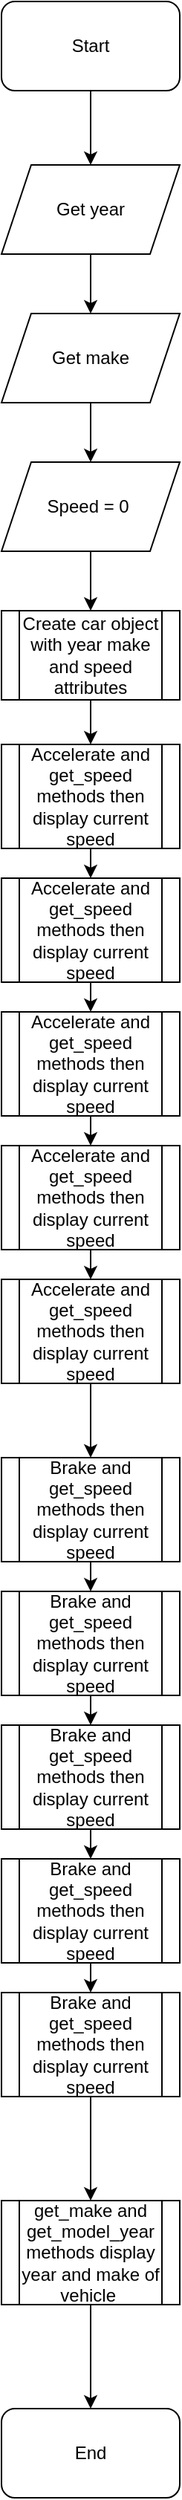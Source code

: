 <mxfile version="21.6.1" type="device">
  <diagram id="C5RBs43oDa-KdzZeNtuy" name="Page-1">
    <mxGraphModel dx="636" dy="393" grid="1" gridSize="10" guides="1" tooltips="1" connect="1" arrows="1" fold="1" page="1" pageScale="1" pageWidth="827" pageHeight="1169" math="0" shadow="0">
      <root>
        <mxCell id="WIyWlLk6GJQsqaUBKTNV-0" />
        <mxCell id="WIyWlLk6GJQsqaUBKTNV-1" parent="WIyWlLk6GJQsqaUBKTNV-0" />
        <mxCell id="tIAyC1UcP9B2SZbmWJBC-0" value="Start" style="rounded=1;whiteSpace=wrap;html=1;" vertex="1" parent="WIyWlLk6GJQsqaUBKTNV-1">
          <mxGeometry x="280" y="20" width="120" height="60" as="geometry" />
        </mxCell>
        <mxCell id="tIAyC1UcP9B2SZbmWJBC-1" value="Get year" style="shape=parallelogram;perimeter=parallelogramPerimeter;whiteSpace=wrap;html=1;fixedSize=1;" vertex="1" parent="WIyWlLk6GJQsqaUBKTNV-1">
          <mxGeometry x="280" y="130" width="120" height="60" as="geometry" />
        </mxCell>
        <mxCell id="tIAyC1UcP9B2SZbmWJBC-2" value="Get make" style="shape=parallelogram;perimeter=parallelogramPerimeter;whiteSpace=wrap;html=1;fixedSize=1;" vertex="1" parent="WIyWlLk6GJQsqaUBKTNV-1">
          <mxGeometry x="280" y="230" width="120" height="60" as="geometry" />
        </mxCell>
        <mxCell id="tIAyC1UcP9B2SZbmWJBC-3" value="Speed = 0&amp;nbsp;" style="shape=parallelogram;perimeter=parallelogramPerimeter;whiteSpace=wrap;html=1;fixedSize=1;" vertex="1" parent="WIyWlLk6GJQsqaUBKTNV-1">
          <mxGeometry x="280" y="330" width="120" height="60" as="geometry" />
        </mxCell>
        <mxCell id="tIAyC1UcP9B2SZbmWJBC-4" value="Create car object with year make and speed attributes" style="shape=process;whiteSpace=wrap;html=1;backgroundOutline=1;" vertex="1" parent="WIyWlLk6GJQsqaUBKTNV-1">
          <mxGeometry x="280" y="430" width="120" height="60" as="geometry" />
        </mxCell>
        <mxCell id="tIAyC1UcP9B2SZbmWJBC-5" value="Accelerate and get_speed methods then display current speed" style="shape=process;whiteSpace=wrap;html=1;backgroundOutline=1;" vertex="1" parent="WIyWlLk6GJQsqaUBKTNV-1">
          <mxGeometry x="280" y="520" width="120" height="70" as="geometry" />
        </mxCell>
        <mxCell id="tIAyC1UcP9B2SZbmWJBC-10" value="Accelerate and get_speed methods then display current speed" style="shape=process;whiteSpace=wrap;html=1;backgroundOutline=1;" vertex="1" parent="WIyWlLk6GJQsqaUBKTNV-1">
          <mxGeometry x="280" y="610" width="120" height="70" as="geometry" />
        </mxCell>
        <mxCell id="tIAyC1UcP9B2SZbmWJBC-11" value="Accelerate and get_speed methods then display current speed" style="shape=process;whiteSpace=wrap;html=1;backgroundOutline=1;" vertex="1" parent="WIyWlLk6GJQsqaUBKTNV-1">
          <mxGeometry x="280" y="700" width="120" height="70" as="geometry" />
        </mxCell>
        <mxCell id="tIAyC1UcP9B2SZbmWJBC-12" value="Accelerate and get_speed methods then display current speed" style="shape=process;whiteSpace=wrap;html=1;backgroundOutline=1;" vertex="1" parent="WIyWlLk6GJQsqaUBKTNV-1">
          <mxGeometry x="280" y="790" width="120" height="70" as="geometry" />
        </mxCell>
        <mxCell id="tIAyC1UcP9B2SZbmWJBC-13" value="Accelerate and get_speed methods then display current speed" style="shape=process;whiteSpace=wrap;html=1;backgroundOutline=1;" vertex="1" parent="WIyWlLk6GJQsqaUBKTNV-1">
          <mxGeometry x="280" y="880" width="120" height="70" as="geometry" />
        </mxCell>
        <mxCell id="tIAyC1UcP9B2SZbmWJBC-14" value="Brake and get_speed methods then display current speed" style="shape=process;whiteSpace=wrap;html=1;backgroundOutline=1;" vertex="1" parent="WIyWlLk6GJQsqaUBKTNV-1">
          <mxGeometry x="280" y="1000" width="120" height="70" as="geometry" />
        </mxCell>
        <mxCell id="tIAyC1UcP9B2SZbmWJBC-15" value="Brake and get_speed methods then display current speed" style="shape=process;whiteSpace=wrap;html=1;backgroundOutline=1;" vertex="1" parent="WIyWlLk6GJQsqaUBKTNV-1">
          <mxGeometry x="280" y="1090" width="120" height="70" as="geometry" />
        </mxCell>
        <mxCell id="tIAyC1UcP9B2SZbmWJBC-16" value="Brake and get_speed methods then display current speed" style="shape=process;whiteSpace=wrap;html=1;backgroundOutline=1;" vertex="1" parent="WIyWlLk6GJQsqaUBKTNV-1">
          <mxGeometry x="280" y="1180" width="120" height="70" as="geometry" />
        </mxCell>
        <mxCell id="tIAyC1UcP9B2SZbmWJBC-17" value="Brake and get_speed methods then display current speed" style="shape=process;whiteSpace=wrap;html=1;backgroundOutline=1;" vertex="1" parent="WIyWlLk6GJQsqaUBKTNV-1">
          <mxGeometry x="280" y="1270" width="120" height="70" as="geometry" />
        </mxCell>
        <mxCell id="tIAyC1UcP9B2SZbmWJBC-18" value="Brake and get_speed methods then display current speed" style="shape=process;whiteSpace=wrap;html=1;backgroundOutline=1;" vertex="1" parent="WIyWlLk6GJQsqaUBKTNV-1">
          <mxGeometry x="280" y="1360" width="120" height="70" as="geometry" />
        </mxCell>
        <mxCell id="tIAyC1UcP9B2SZbmWJBC-19" value="get_make and get_model_year methods display year and make of vehicle&amp;nbsp;" style="shape=process;whiteSpace=wrap;html=1;backgroundOutline=1;" vertex="1" parent="WIyWlLk6GJQsqaUBKTNV-1">
          <mxGeometry x="280" y="1500" width="120" height="70" as="geometry" />
        </mxCell>
        <mxCell id="tIAyC1UcP9B2SZbmWJBC-20" value="End" style="rounded=1;whiteSpace=wrap;html=1;" vertex="1" parent="WIyWlLk6GJQsqaUBKTNV-1">
          <mxGeometry x="280" y="1640" width="120" height="60" as="geometry" />
        </mxCell>
        <mxCell id="tIAyC1UcP9B2SZbmWJBC-21" value="" style="endArrow=classic;html=1;rounded=0;entryX=0.5;entryY=0;entryDx=0;entryDy=0;" edge="1" parent="WIyWlLk6GJQsqaUBKTNV-1" source="tIAyC1UcP9B2SZbmWJBC-19" target="tIAyC1UcP9B2SZbmWJBC-20">
          <mxGeometry width="50" height="50" relative="1" as="geometry">
            <mxPoint x="160" y="1630" as="sourcePoint" />
            <mxPoint x="210" y="1580" as="targetPoint" />
          </mxGeometry>
        </mxCell>
        <mxCell id="tIAyC1UcP9B2SZbmWJBC-22" value="" style="endArrow=classic;html=1;rounded=0;" edge="1" parent="WIyWlLk6GJQsqaUBKTNV-1" source="tIAyC1UcP9B2SZbmWJBC-18" target="tIAyC1UcP9B2SZbmWJBC-19">
          <mxGeometry width="50" height="50" relative="1" as="geometry">
            <mxPoint x="370" y="1470" as="sourcePoint" />
            <mxPoint x="420" y="1420" as="targetPoint" />
          </mxGeometry>
        </mxCell>
        <mxCell id="tIAyC1UcP9B2SZbmWJBC-23" value="" style="endArrow=classic;html=1;rounded=0;" edge="1" parent="WIyWlLk6GJQsqaUBKTNV-1" source="tIAyC1UcP9B2SZbmWJBC-17" target="tIAyC1UcP9B2SZbmWJBC-18">
          <mxGeometry width="50" height="50" relative="1" as="geometry">
            <mxPoint x="370" y="1380" as="sourcePoint" />
            <mxPoint x="420" y="1330" as="targetPoint" />
          </mxGeometry>
        </mxCell>
        <mxCell id="tIAyC1UcP9B2SZbmWJBC-24" value="" style="endArrow=classic;html=1;rounded=0;" edge="1" parent="WIyWlLk6GJQsqaUBKTNV-1" source="tIAyC1UcP9B2SZbmWJBC-16" target="tIAyC1UcP9B2SZbmWJBC-17">
          <mxGeometry width="50" height="50" relative="1" as="geometry">
            <mxPoint x="370" y="1280" as="sourcePoint" />
            <mxPoint x="420" y="1230" as="targetPoint" />
          </mxGeometry>
        </mxCell>
        <mxCell id="tIAyC1UcP9B2SZbmWJBC-25" value="" style="endArrow=classic;html=1;rounded=0;" edge="1" parent="WIyWlLk6GJQsqaUBKTNV-1" source="tIAyC1UcP9B2SZbmWJBC-15" target="tIAyC1UcP9B2SZbmWJBC-16">
          <mxGeometry width="50" height="50" relative="1" as="geometry">
            <mxPoint x="150" y="1240" as="sourcePoint" />
            <mxPoint x="200" y="1190" as="targetPoint" />
          </mxGeometry>
        </mxCell>
        <mxCell id="tIAyC1UcP9B2SZbmWJBC-26" value="" style="endArrow=classic;html=1;rounded=0;" edge="1" parent="WIyWlLk6GJQsqaUBKTNV-1" source="tIAyC1UcP9B2SZbmWJBC-14" target="tIAyC1UcP9B2SZbmWJBC-15">
          <mxGeometry width="50" height="50" relative="1" as="geometry">
            <mxPoint x="160" y="1140" as="sourcePoint" />
            <mxPoint x="210" y="1090" as="targetPoint" />
          </mxGeometry>
        </mxCell>
        <mxCell id="tIAyC1UcP9B2SZbmWJBC-27" value="" style="endArrow=classic;html=1;rounded=0;" edge="1" parent="WIyWlLk6GJQsqaUBKTNV-1" source="tIAyC1UcP9B2SZbmWJBC-13" target="tIAyC1UcP9B2SZbmWJBC-14">
          <mxGeometry width="50" height="50" relative="1" as="geometry">
            <mxPoint x="160" y="1020" as="sourcePoint" />
            <mxPoint x="210" y="970" as="targetPoint" />
          </mxGeometry>
        </mxCell>
        <mxCell id="tIAyC1UcP9B2SZbmWJBC-28" value="" style="endArrow=classic;html=1;rounded=0;" edge="1" parent="WIyWlLk6GJQsqaUBKTNV-1" source="tIAyC1UcP9B2SZbmWJBC-12" target="tIAyC1UcP9B2SZbmWJBC-13">
          <mxGeometry width="50" height="50" relative="1" as="geometry">
            <mxPoint x="150" y="940" as="sourcePoint" />
            <mxPoint x="200" y="890" as="targetPoint" />
          </mxGeometry>
        </mxCell>
        <mxCell id="tIAyC1UcP9B2SZbmWJBC-29" value="" style="endArrow=classic;html=1;rounded=0;" edge="1" parent="WIyWlLk6GJQsqaUBKTNV-1" source="tIAyC1UcP9B2SZbmWJBC-11" target="tIAyC1UcP9B2SZbmWJBC-12">
          <mxGeometry width="50" height="50" relative="1" as="geometry">
            <mxPoint x="170" y="780" as="sourcePoint" />
            <mxPoint x="220" y="730" as="targetPoint" />
          </mxGeometry>
        </mxCell>
        <mxCell id="tIAyC1UcP9B2SZbmWJBC-30" value="" style="endArrow=classic;html=1;rounded=0;" edge="1" parent="WIyWlLk6GJQsqaUBKTNV-1" source="tIAyC1UcP9B2SZbmWJBC-10" target="tIAyC1UcP9B2SZbmWJBC-11">
          <mxGeometry width="50" height="50" relative="1" as="geometry">
            <mxPoint x="160" y="690" as="sourcePoint" />
            <mxPoint x="210" y="640" as="targetPoint" />
          </mxGeometry>
        </mxCell>
        <mxCell id="tIAyC1UcP9B2SZbmWJBC-31" value="" style="endArrow=classic;html=1;rounded=0;" edge="1" parent="WIyWlLk6GJQsqaUBKTNV-1" source="tIAyC1UcP9B2SZbmWJBC-5" target="tIAyC1UcP9B2SZbmWJBC-10">
          <mxGeometry width="50" height="50" relative="1" as="geometry">
            <mxPoint x="180" y="600" as="sourcePoint" />
            <mxPoint x="230" y="550" as="targetPoint" />
          </mxGeometry>
        </mxCell>
        <mxCell id="tIAyC1UcP9B2SZbmWJBC-32" value="" style="endArrow=classic;html=1;rounded=0;" edge="1" parent="WIyWlLk6GJQsqaUBKTNV-1" source="tIAyC1UcP9B2SZbmWJBC-4" target="tIAyC1UcP9B2SZbmWJBC-5">
          <mxGeometry width="50" height="50" relative="1" as="geometry">
            <mxPoint x="150" y="480" as="sourcePoint" />
            <mxPoint x="200" y="430" as="targetPoint" />
          </mxGeometry>
        </mxCell>
        <mxCell id="tIAyC1UcP9B2SZbmWJBC-33" value="" style="endArrow=classic;html=1;rounded=0;" edge="1" parent="WIyWlLk6GJQsqaUBKTNV-1" source="tIAyC1UcP9B2SZbmWJBC-3" target="tIAyC1UcP9B2SZbmWJBC-4">
          <mxGeometry width="50" height="50" relative="1" as="geometry">
            <mxPoint x="170" y="410" as="sourcePoint" />
            <mxPoint x="220" y="360" as="targetPoint" />
          </mxGeometry>
        </mxCell>
        <mxCell id="tIAyC1UcP9B2SZbmWJBC-34" value="" style="endArrow=classic;html=1;rounded=0;" edge="1" parent="WIyWlLk6GJQsqaUBKTNV-1" source="tIAyC1UcP9B2SZbmWJBC-2" target="tIAyC1UcP9B2SZbmWJBC-3">
          <mxGeometry width="50" height="50" relative="1" as="geometry">
            <mxPoint x="150" y="340" as="sourcePoint" />
            <mxPoint x="200" y="290" as="targetPoint" />
          </mxGeometry>
        </mxCell>
        <mxCell id="tIAyC1UcP9B2SZbmWJBC-35" value="" style="endArrow=classic;html=1;rounded=0;" edge="1" parent="WIyWlLk6GJQsqaUBKTNV-1" source="tIAyC1UcP9B2SZbmWJBC-1" target="tIAyC1UcP9B2SZbmWJBC-2">
          <mxGeometry width="50" height="50" relative="1" as="geometry">
            <mxPoint x="160" y="200" as="sourcePoint" />
            <mxPoint x="210" y="150" as="targetPoint" />
          </mxGeometry>
        </mxCell>
        <mxCell id="tIAyC1UcP9B2SZbmWJBC-36" value="" style="endArrow=classic;html=1;rounded=0;" edge="1" parent="WIyWlLk6GJQsqaUBKTNV-1" source="tIAyC1UcP9B2SZbmWJBC-0" target="tIAyC1UcP9B2SZbmWJBC-1">
          <mxGeometry width="50" height="50" relative="1" as="geometry">
            <mxPoint x="190" y="90" as="sourcePoint" />
            <mxPoint x="240" y="40" as="targetPoint" />
          </mxGeometry>
        </mxCell>
      </root>
    </mxGraphModel>
  </diagram>
</mxfile>

